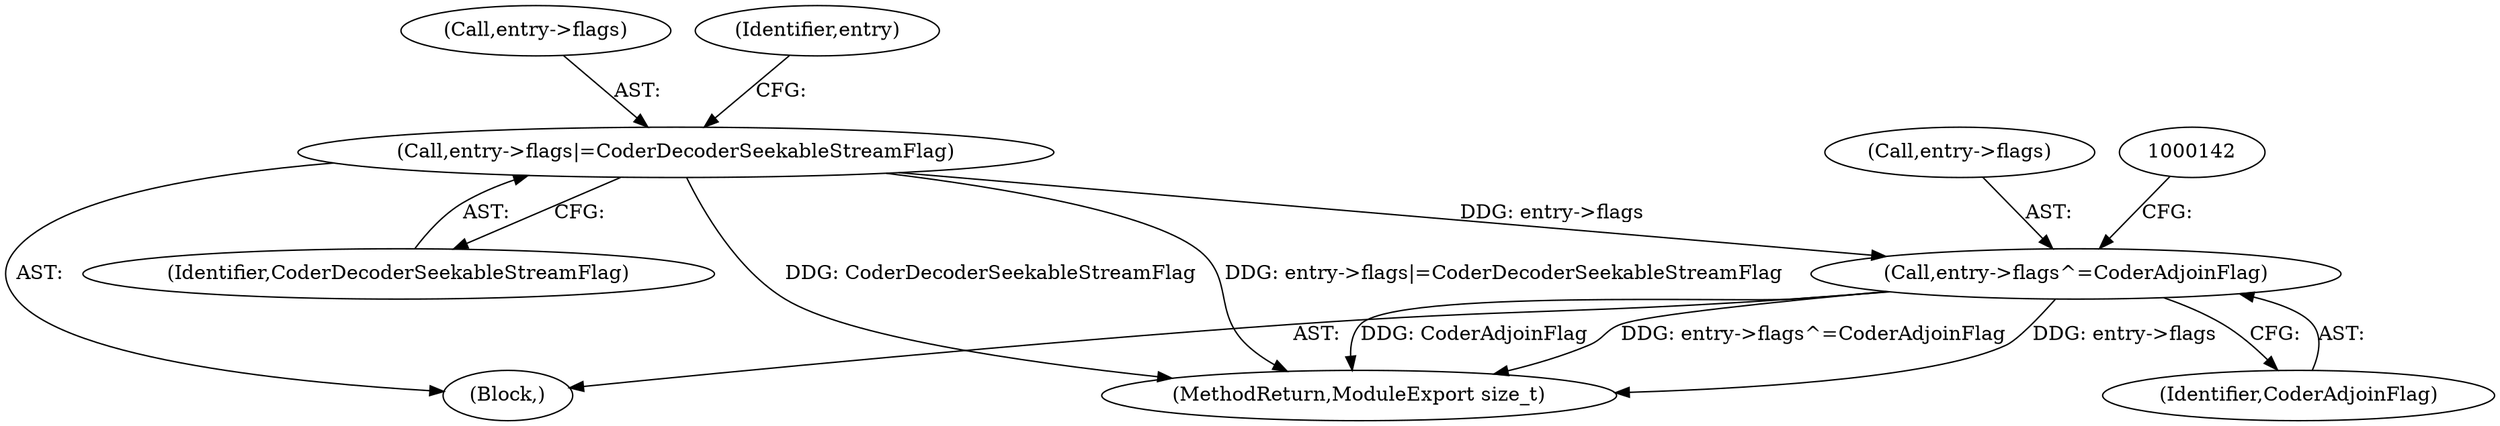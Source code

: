 digraph "0_ImageMagick_c78993d138bf480ab4652b5a48379d4ff75ba5f7_0@pointer" {
"1000136" [label="(Call,entry->flags^=CoderAdjoinFlag)"];
"1000131" [label="(Call,entry->flags|=CoderDecoderSeekableStreamFlag)"];
"1000137" [label="(Call,entry->flags)"];
"1000136" [label="(Call,entry->flags^=CoderAdjoinFlag)"];
"1000131" [label="(Call,entry->flags|=CoderDecoderSeekableStreamFlag)"];
"1000102" [label="(Block,)"];
"1000140" [label="(Identifier,CoderAdjoinFlag)"];
"1000132" [label="(Call,entry->flags)"];
"1000147" [label="(MethodReturn,ModuleExport size_t)"];
"1000135" [label="(Identifier,CoderDecoderSeekableStreamFlag)"];
"1000138" [label="(Identifier,entry)"];
"1000136" -> "1000102"  [label="AST: "];
"1000136" -> "1000140"  [label="CFG: "];
"1000137" -> "1000136"  [label="AST: "];
"1000140" -> "1000136"  [label="AST: "];
"1000142" -> "1000136"  [label="CFG: "];
"1000136" -> "1000147"  [label="DDG: CoderAdjoinFlag"];
"1000136" -> "1000147"  [label="DDG: entry->flags^=CoderAdjoinFlag"];
"1000136" -> "1000147"  [label="DDG: entry->flags"];
"1000131" -> "1000136"  [label="DDG: entry->flags"];
"1000131" -> "1000102"  [label="AST: "];
"1000131" -> "1000135"  [label="CFG: "];
"1000132" -> "1000131"  [label="AST: "];
"1000135" -> "1000131"  [label="AST: "];
"1000138" -> "1000131"  [label="CFG: "];
"1000131" -> "1000147"  [label="DDG: CoderDecoderSeekableStreamFlag"];
"1000131" -> "1000147"  [label="DDG: entry->flags|=CoderDecoderSeekableStreamFlag"];
}
